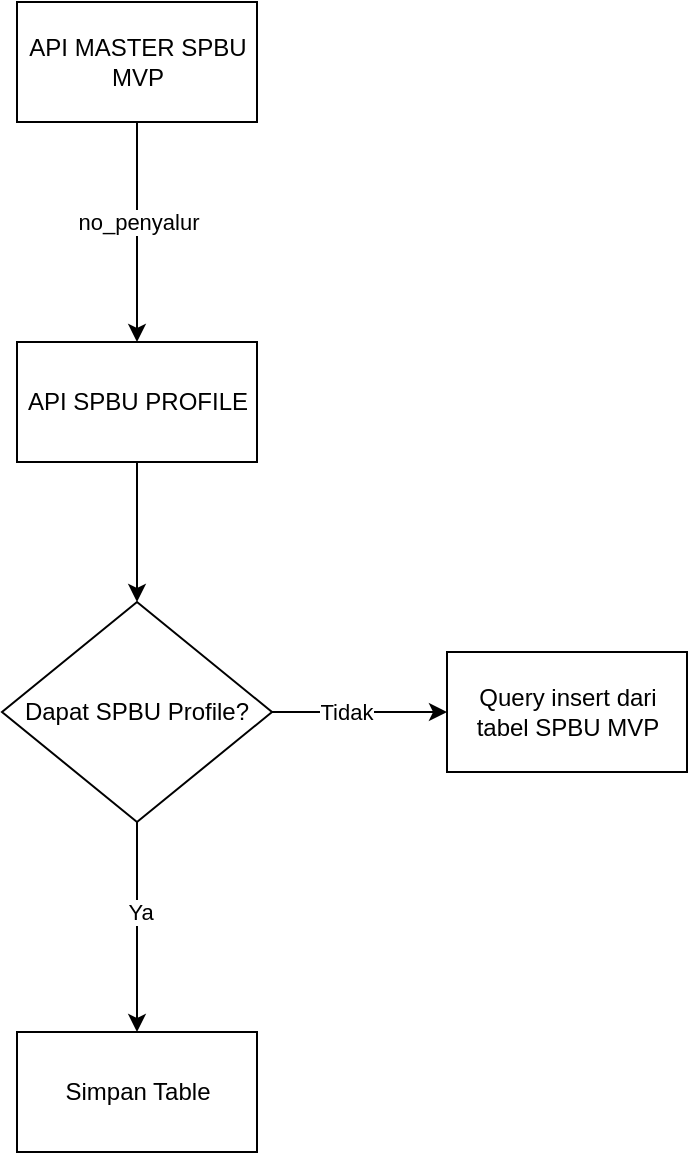 <mxfile version="24.8.4">
  <diagram name="Page-1" id="-LmojOWGNkKKqqaB92nb">
    <mxGraphModel dx="1213" dy="768" grid="1" gridSize="10" guides="1" tooltips="1" connect="1" arrows="1" fold="1" page="1" pageScale="1" pageWidth="850" pageHeight="1100" math="0" shadow="0">
      <root>
        <mxCell id="0" />
        <mxCell id="1" parent="0" />
        <mxCell id="g5nid8w8JRTCoBwWGpoJ-6" value="" style="edgeStyle=orthogonalEdgeStyle;rounded=0;orthogonalLoop=1;jettySize=auto;html=1;" edge="1" parent="1" source="g5nid8w8JRTCoBwWGpoJ-1" target="g5nid8w8JRTCoBwWGpoJ-5">
          <mxGeometry relative="1" as="geometry" />
        </mxCell>
        <mxCell id="g5nid8w8JRTCoBwWGpoJ-7" value="no_penyalur" style="edgeLabel;html=1;align=center;verticalAlign=middle;resizable=0;points=[];" vertex="1" connectable="0" parent="g5nid8w8JRTCoBwWGpoJ-6">
          <mxGeometry x="-0.097" relative="1" as="geometry">
            <mxPoint as="offset" />
          </mxGeometry>
        </mxCell>
        <mxCell id="g5nid8w8JRTCoBwWGpoJ-1" value="API MASTER SPBU MVP" style="rounded=0;whiteSpace=wrap;html=1;" vertex="1" parent="1">
          <mxGeometry x="337.5" y="100" width="120" height="60" as="geometry" />
        </mxCell>
        <mxCell id="g5nid8w8JRTCoBwWGpoJ-13" value="" style="edgeStyle=orthogonalEdgeStyle;rounded=0;orthogonalLoop=1;jettySize=auto;html=1;" edge="1" parent="1" source="g5nid8w8JRTCoBwWGpoJ-5" target="g5nid8w8JRTCoBwWGpoJ-12">
          <mxGeometry relative="1" as="geometry" />
        </mxCell>
        <mxCell id="g5nid8w8JRTCoBwWGpoJ-5" value="API SPBU PROFILE" style="rounded=0;whiteSpace=wrap;html=1;" vertex="1" parent="1">
          <mxGeometry x="337.5" y="270" width="120" height="60" as="geometry" />
        </mxCell>
        <mxCell id="g5nid8w8JRTCoBwWGpoJ-15" value="" style="edgeStyle=orthogonalEdgeStyle;rounded=0;orthogonalLoop=1;jettySize=auto;html=1;" edge="1" parent="1" source="g5nid8w8JRTCoBwWGpoJ-12" target="g5nid8w8JRTCoBwWGpoJ-14">
          <mxGeometry relative="1" as="geometry" />
        </mxCell>
        <mxCell id="g5nid8w8JRTCoBwWGpoJ-16" value="Ya" style="edgeLabel;html=1;align=center;verticalAlign=middle;resizable=0;points=[];" vertex="1" connectable="0" parent="g5nid8w8JRTCoBwWGpoJ-15">
          <mxGeometry x="-0.149" y="1" relative="1" as="geometry">
            <mxPoint as="offset" />
          </mxGeometry>
        </mxCell>
        <mxCell id="g5nid8w8JRTCoBwWGpoJ-18" value="" style="edgeStyle=orthogonalEdgeStyle;rounded=0;orthogonalLoop=1;jettySize=auto;html=1;" edge="1" parent="1" source="g5nid8w8JRTCoBwWGpoJ-12" target="g5nid8w8JRTCoBwWGpoJ-17">
          <mxGeometry relative="1" as="geometry" />
        </mxCell>
        <mxCell id="g5nid8w8JRTCoBwWGpoJ-19" value="Tidak" style="edgeLabel;html=1;align=center;verticalAlign=middle;resizable=0;points=[];" vertex="1" connectable="0" parent="g5nid8w8JRTCoBwWGpoJ-18">
          <mxGeometry x="-0.189" relative="1" as="geometry">
            <mxPoint x="1" as="offset" />
          </mxGeometry>
        </mxCell>
        <mxCell id="g5nid8w8JRTCoBwWGpoJ-12" value="Dapat SPBU Profile?" style="rhombus;whiteSpace=wrap;html=1;rounded=0;" vertex="1" parent="1">
          <mxGeometry x="330" y="400" width="135" height="110" as="geometry" />
        </mxCell>
        <mxCell id="g5nid8w8JRTCoBwWGpoJ-14" value="Simpan Table" style="whiteSpace=wrap;html=1;rounded=0;" vertex="1" parent="1">
          <mxGeometry x="337.5" y="615" width="120" height="60" as="geometry" />
        </mxCell>
        <mxCell id="g5nid8w8JRTCoBwWGpoJ-17" value="Query insert dari tabel SPBU MVP" style="whiteSpace=wrap;html=1;rounded=0;" vertex="1" parent="1">
          <mxGeometry x="552.5" y="425" width="120" height="60" as="geometry" />
        </mxCell>
      </root>
    </mxGraphModel>
  </diagram>
</mxfile>
